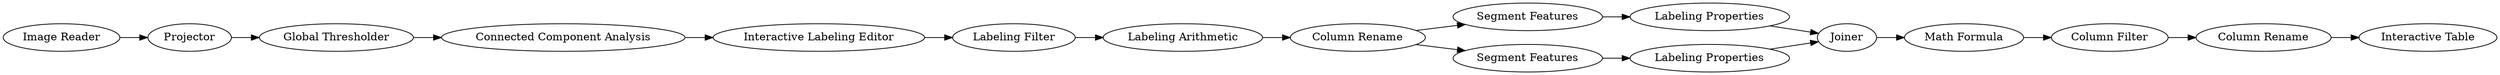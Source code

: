 digraph {
	"6275775718058850425_13" [label=Projector]
	"-7906658865780006909_16" [label=Joiner]
	"-7906658865780006909_15" [label="Column Rename"]
	"-7906658865780006909_7" [label="Labeling Arithmetic"]
	"-7906658865780006909_18" [label="Labeling Properties"]
	"6275775718058850425_3" [label="Connected Component Analysis"]
	"-7906658865780006909_9" [label="Column Rename"]
	"6275775718058850425_2" [label="Global Thresholder"]
	"-7906658865780006909_5" [label="Labeling Filter"]
	"-7906658865780006909_8" [label="Segment Features"]
	"-7906658865780006909_10" [label="Segment Features"]
	"-7906658865780006909_17" [label="Labeling Properties"]
	"-7906658865780006909_12" [label="Math Formula"]
	"-3729672452577190356_16" [label="Interactive Labeling Editor"]
	"-3729672452577190356_1" [label="Image Reader"]
	"-7906658865780006909_14" [label="Column Filter"]
	"-3729672452577190356_19" [label="Interactive Table"]
	"-7906658865780006909_17" -> "-7906658865780006909_16"
	"-7906658865780006909_16" -> "-7906658865780006909_12"
	"-7906658865780006909_14" -> "-7906658865780006909_15"
	"-7906658865780006909_18" -> "-7906658865780006909_16"
	"-3729672452577190356_16" -> "-7906658865780006909_5"
	"-7906658865780006909_5" -> "-7906658865780006909_7"
	"6275775718058850425_3" -> "-3729672452577190356_16"
	"-7906658865780006909_12" -> "-7906658865780006909_14"
	"-3729672452577190356_1" -> "6275775718058850425_13"
	"6275775718058850425_2" -> "6275775718058850425_3"
	"-7906658865780006909_10" -> "-7906658865780006909_18"
	"6275775718058850425_13" -> "6275775718058850425_2"
	"-7906658865780006909_9" -> "-7906658865780006909_10"
	"-7906658865780006909_7" -> "-7906658865780006909_9"
	"-7906658865780006909_8" -> "-7906658865780006909_17"
	"-7906658865780006909_9" -> "-7906658865780006909_8"
	"-7906658865780006909_15" -> "-3729672452577190356_19"
	rankdir=LR
}
